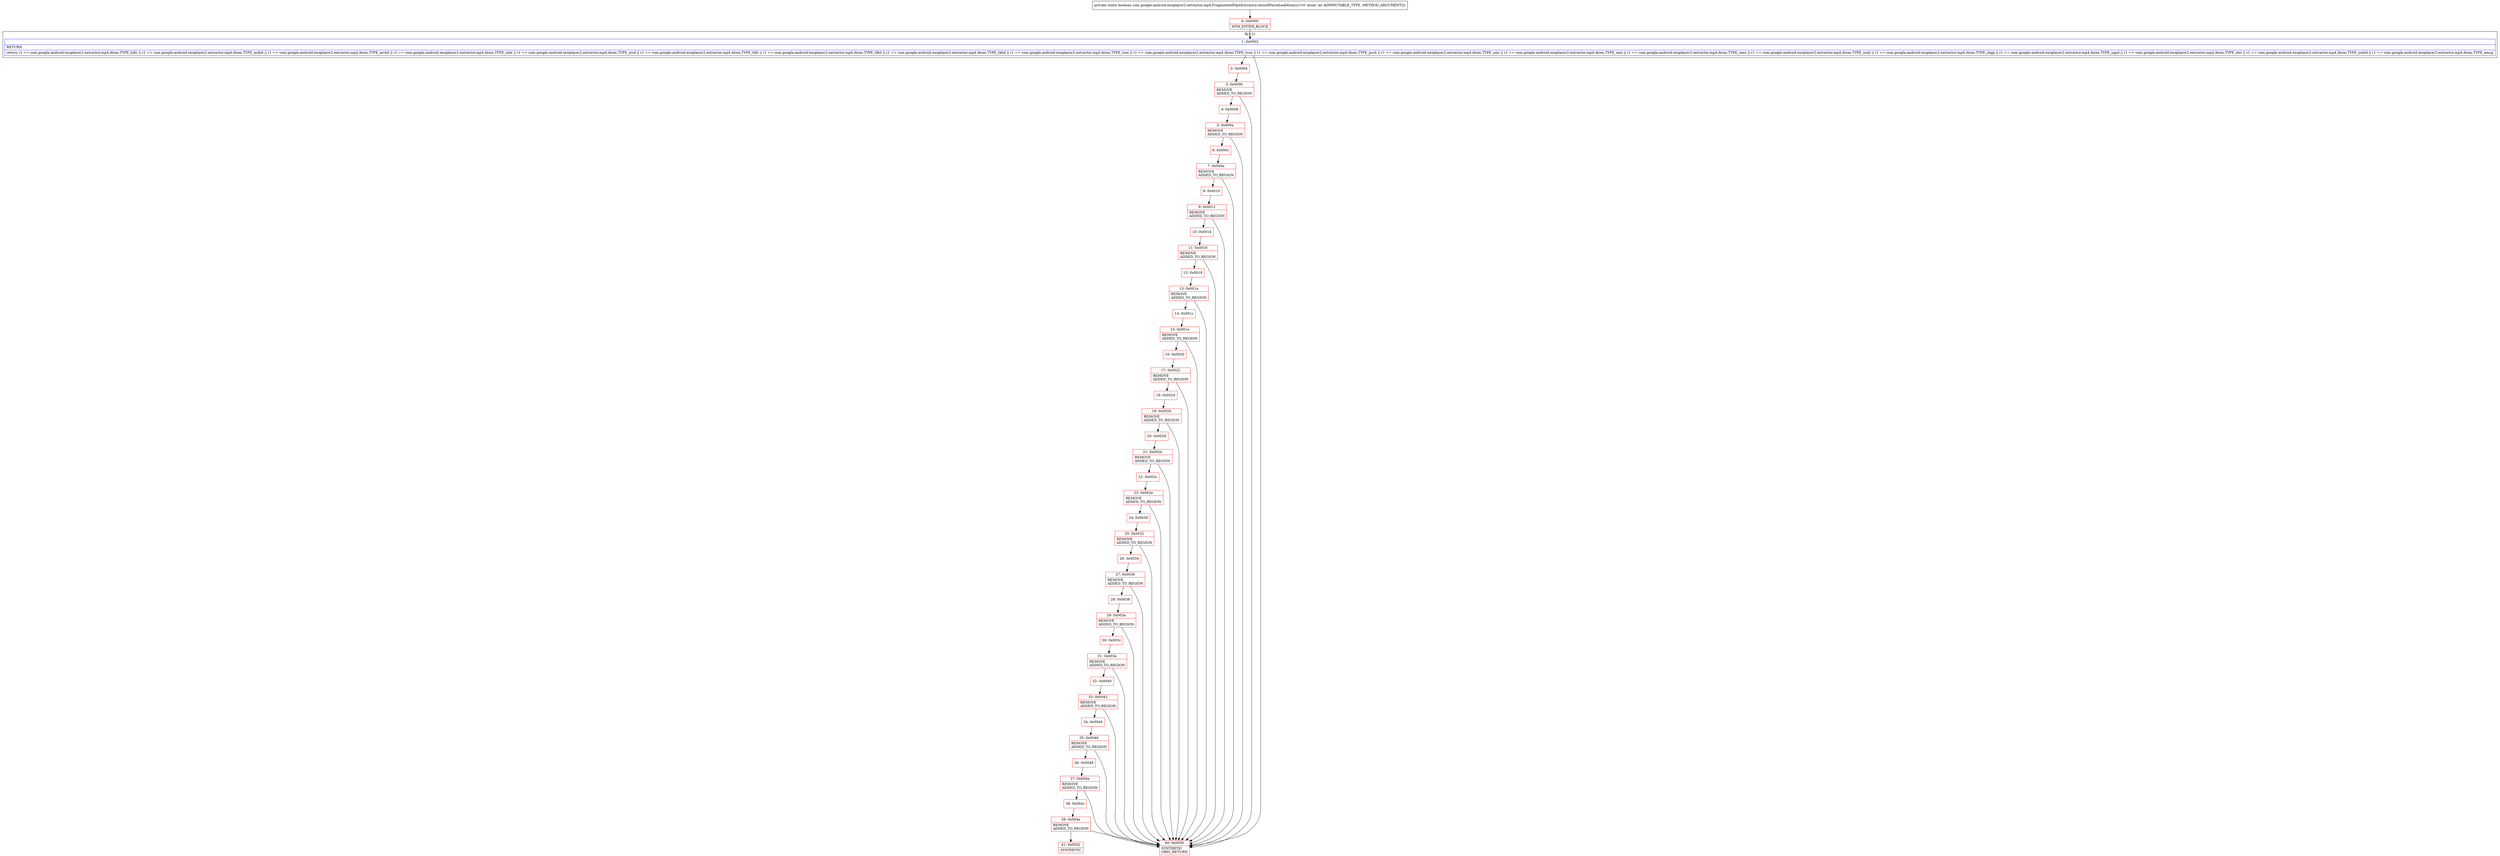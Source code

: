 digraph "CFG forcom.google.android.exoplayer2.extractor.mp4.FragmentedMp4Extractor.shouldParseLeafAtom(I)Z" {
subgraph cluster_Region_162794737 {
label = "R(1:1)";
node [shape=record,color=blue];
Node_1 [shape=record,label="{1\:\ 0x0002|RETURN\l|return r1 == com.google.android.exoplayer2.extractor.mp4.Atom.TYPE_hdlr \|\| r1 == com.google.android.exoplayer2.extractor.mp4.Atom.TYPE_mdhd \|\| r1 == com.google.android.exoplayer2.extractor.mp4.Atom.TYPE_mvhd \|\| r1 == com.google.android.exoplayer2.extractor.mp4.Atom.TYPE_sidx \|\| r1 == com.google.android.exoplayer2.extractor.mp4.Atom.TYPE_stsd \|\| r1 == com.google.android.exoplayer2.extractor.mp4.Atom.TYPE_tfdt \|\| r1 == com.google.android.exoplayer2.extractor.mp4.Atom.TYPE_tfhd \|\| r1 == com.google.android.exoplayer2.extractor.mp4.Atom.TYPE_tkhd \|\| r1 == com.google.android.exoplayer2.extractor.mp4.Atom.TYPE_trex \|\| r1 == com.google.android.exoplayer2.extractor.mp4.Atom.TYPE_trun \|\| r1 == com.google.android.exoplayer2.extractor.mp4.Atom.TYPE_pssh \|\| r1 == com.google.android.exoplayer2.extractor.mp4.Atom.TYPE_saiz \|\| r1 == com.google.android.exoplayer2.extractor.mp4.Atom.TYPE_saio \|\| r1 == com.google.android.exoplayer2.extractor.mp4.Atom.TYPE_senc \|\| r1 == com.google.android.exoplayer2.extractor.mp4.Atom.TYPE_uuid \|\| r1 == com.google.android.exoplayer2.extractor.mp4.Atom.TYPE_sbgp \|\| r1 == com.google.android.exoplayer2.extractor.mp4.Atom.TYPE_sgpd \|\| r1 == com.google.android.exoplayer2.extractor.mp4.Atom.TYPE_elst \|\| r1 == com.google.android.exoplayer2.extractor.mp4.Atom.TYPE_mehd \|\| r1 == com.google.android.exoplayer2.extractor.mp4.Atom.TYPE_emsg\l}"];
}
Node_0 [shape=record,color=red,label="{0\:\ 0x0000|MTH_ENTER_BLOCK\l}"];
Node_2 [shape=record,color=red,label="{2\:\ 0x0004}"];
Node_3 [shape=record,color=red,label="{3\:\ 0x0006|REMOVE\lADDED_TO_REGION\l}"];
Node_4 [shape=record,color=red,label="{4\:\ 0x0008}"];
Node_5 [shape=record,color=red,label="{5\:\ 0x000a|REMOVE\lADDED_TO_REGION\l}"];
Node_6 [shape=record,color=red,label="{6\:\ 0x000c}"];
Node_7 [shape=record,color=red,label="{7\:\ 0x000e|REMOVE\lADDED_TO_REGION\l}"];
Node_8 [shape=record,color=red,label="{8\:\ 0x0010}"];
Node_9 [shape=record,color=red,label="{9\:\ 0x0012|REMOVE\lADDED_TO_REGION\l}"];
Node_10 [shape=record,color=red,label="{10\:\ 0x0014}"];
Node_11 [shape=record,color=red,label="{11\:\ 0x0016|REMOVE\lADDED_TO_REGION\l}"];
Node_12 [shape=record,color=red,label="{12\:\ 0x0018}"];
Node_13 [shape=record,color=red,label="{13\:\ 0x001a|REMOVE\lADDED_TO_REGION\l}"];
Node_14 [shape=record,color=red,label="{14\:\ 0x001c}"];
Node_15 [shape=record,color=red,label="{15\:\ 0x001e|REMOVE\lADDED_TO_REGION\l}"];
Node_16 [shape=record,color=red,label="{16\:\ 0x0020}"];
Node_17 [shape=record,color=red,label="{17\:\ 0x0022|REMOVE\lADDED_TO_REGION\l}"];
Node_18 [shape=record,color=red,label="{18\:\ 0x0024}"];
Node_19 [shape=record,color=red,label="{19\:\ 0x0026|REMOVE\lADDED_TO_REGION\l}"];
Node_20 [shape=record,color=red,label="{20\:\ 0x0028}"];
Node_21 [shape=record,color=red,label="{21\:\ 0x002a|REMOVE\lADDED_TO_REGION\l}"];
Node_22 [shape=record,color=red,label="{22\:\ 0x002c}"];
Node_23 [shape=record,color=red,label="{23\:\ 0x002e|REMOVE\lADDED_TO_REGION\l}"];
Node_24 [shape=record,color=red,label="{24\:\ 0x0030}"];
Node_25 [shape=record,color=red,label="{25\:\ 0x0032|REMOVE\lADDED_TO_REGION\l}"];
Node_26 [shape=record,color=red,label="{26\:\ 0x0034}"];
Node_27 [shape=record,color=red,label="{27\:\ 0x0036|REMOVE\lADDED_TO_REGION\l}"];
Node_28 [shape=record,color=red,label="{28\:\ 0x0038}"];
Node_29 [shape=record,color=red,label="{29\:\ 0x003a|REMOVE\lADDED_TO_REGION\l}"];
Node_30 [shape=record,color=red,label="{30\:\ 0x003c}"];
Node_31 [shape=record,color=red,label="{31\:\ 0x003e|REMOVE\lADDED_TO_REGION\l}"];
Node_32 [shape=record,color=red,label="{32\:\ 0x0040}"];
Node_33 [shape=record,color=red,label="{33\:\ 0x0042|REMOVE\lADDED_TO_REGION\l}"];
Node_34 [shape=record,color=red,label="{34\:\ 0x0044}"];
Node_35 [shape=record,color=red,label="{35\:\ 0x0046|REMOVE\lADDED_TO_REGION\l}"];
Node_36 [shape=record,color=red,label="{36\:\ 0x0048}"];
Node_37 [shape=record,color=red,label="{37\:\ 0x004a|REMOVE\lADDED_TO_REGION\l}"];
Node_38 [shape=record,color=red,label="{38\:\ 0x004c}"];
Node_39 [shape=record,color=red,label="{39\:\ 0x004e|REMOVE\lADDED_TO_REGION\l}"];
Node_40 [shape=record,color=red,label="{40\:\ 0x0050|SYNTHETIC\lORIG_RETURN\l}"];
Node_41 [shape=record,color=red,label="{41\:\ 0x0052|SYNTHETIC\l}"];
MethodNode[shape=record,label="{private static boolean com.google.android.exoplayer2.extractor.mp4.FragmentedMp4Extractor.shouldParseLeafAtom((r1v0 'atom' int A[IMMUTABLE_TYPE, METHOD_ARGUMENT])) }"];
MethodNode -> Node_0;
Node_1 -> Node_2;
Node_1 -> Node_40;
Node_0 -> Node_1;
Node_2 -> Node_3;
Node_3 -> Node_4;
Node_3 -> Node_40;
Node_4 -> Node_5;
Node_5 -> Node_6;
Node_5 -> Node_40;
Node_6 -> Node_7;
Node_7 -> Node_8;
Node_7 -> Node_40;
Node_8 -> Node_9;
Node_9 -> Node_10;
Node_9 -> Node_40;
Node_10 -> Node_11;
Node_11 -> Node_12;
Node_11 -> Node_40;
Node_12 -> Node_13;
Node_13 -> Node_14;
Node_13 -> Node_40;
Node_14 -> Node_15;
Node_15 -> Node_16;
Node_15 -> Node_40;
Node_16 -> Node_17;
Node_17 -> Node_18;
Node_17 -> Node_40;
Node_18 -> Node_19;
Node_19 -> Node_20;
Node_19 -> Node_40;
Node_20 -> Node_21;
Node_21 -> Node_22;
Node_21 -> Node_40;
Node_22 -> Node_23;
Node_23 -> Node_24;
Node_23 -> Node_40;
Node_24 -> Node_25;
Node_25 -> Node_26;
Node_25 -> Node_40;
Node_26 -> Node_27;
Node_27 -> Node_28;
Node_27 -> Node_40;
Node_28 -> Node_29;
Node_29 -> Node_30;
Node_29 -> Node_40;
Node_30 -> Node_31;
Node_31 -> Node_32;
Node_31 -> Node_40;
Node_32 -> Node_33;
Node_33 -> Node_34;
Node_33 -> Node_40;
Node_34 -> Node_35;
Node_35 -> Node_36;
Node_35 -> Node_40;
Node_36 -> Node_37;
Node_37 -> Node_38;
Node_37 -> Node_40;
Node_38 -> Node_39;
Node_39 -> Node_40;
Node_39 -> Node_41;
}

